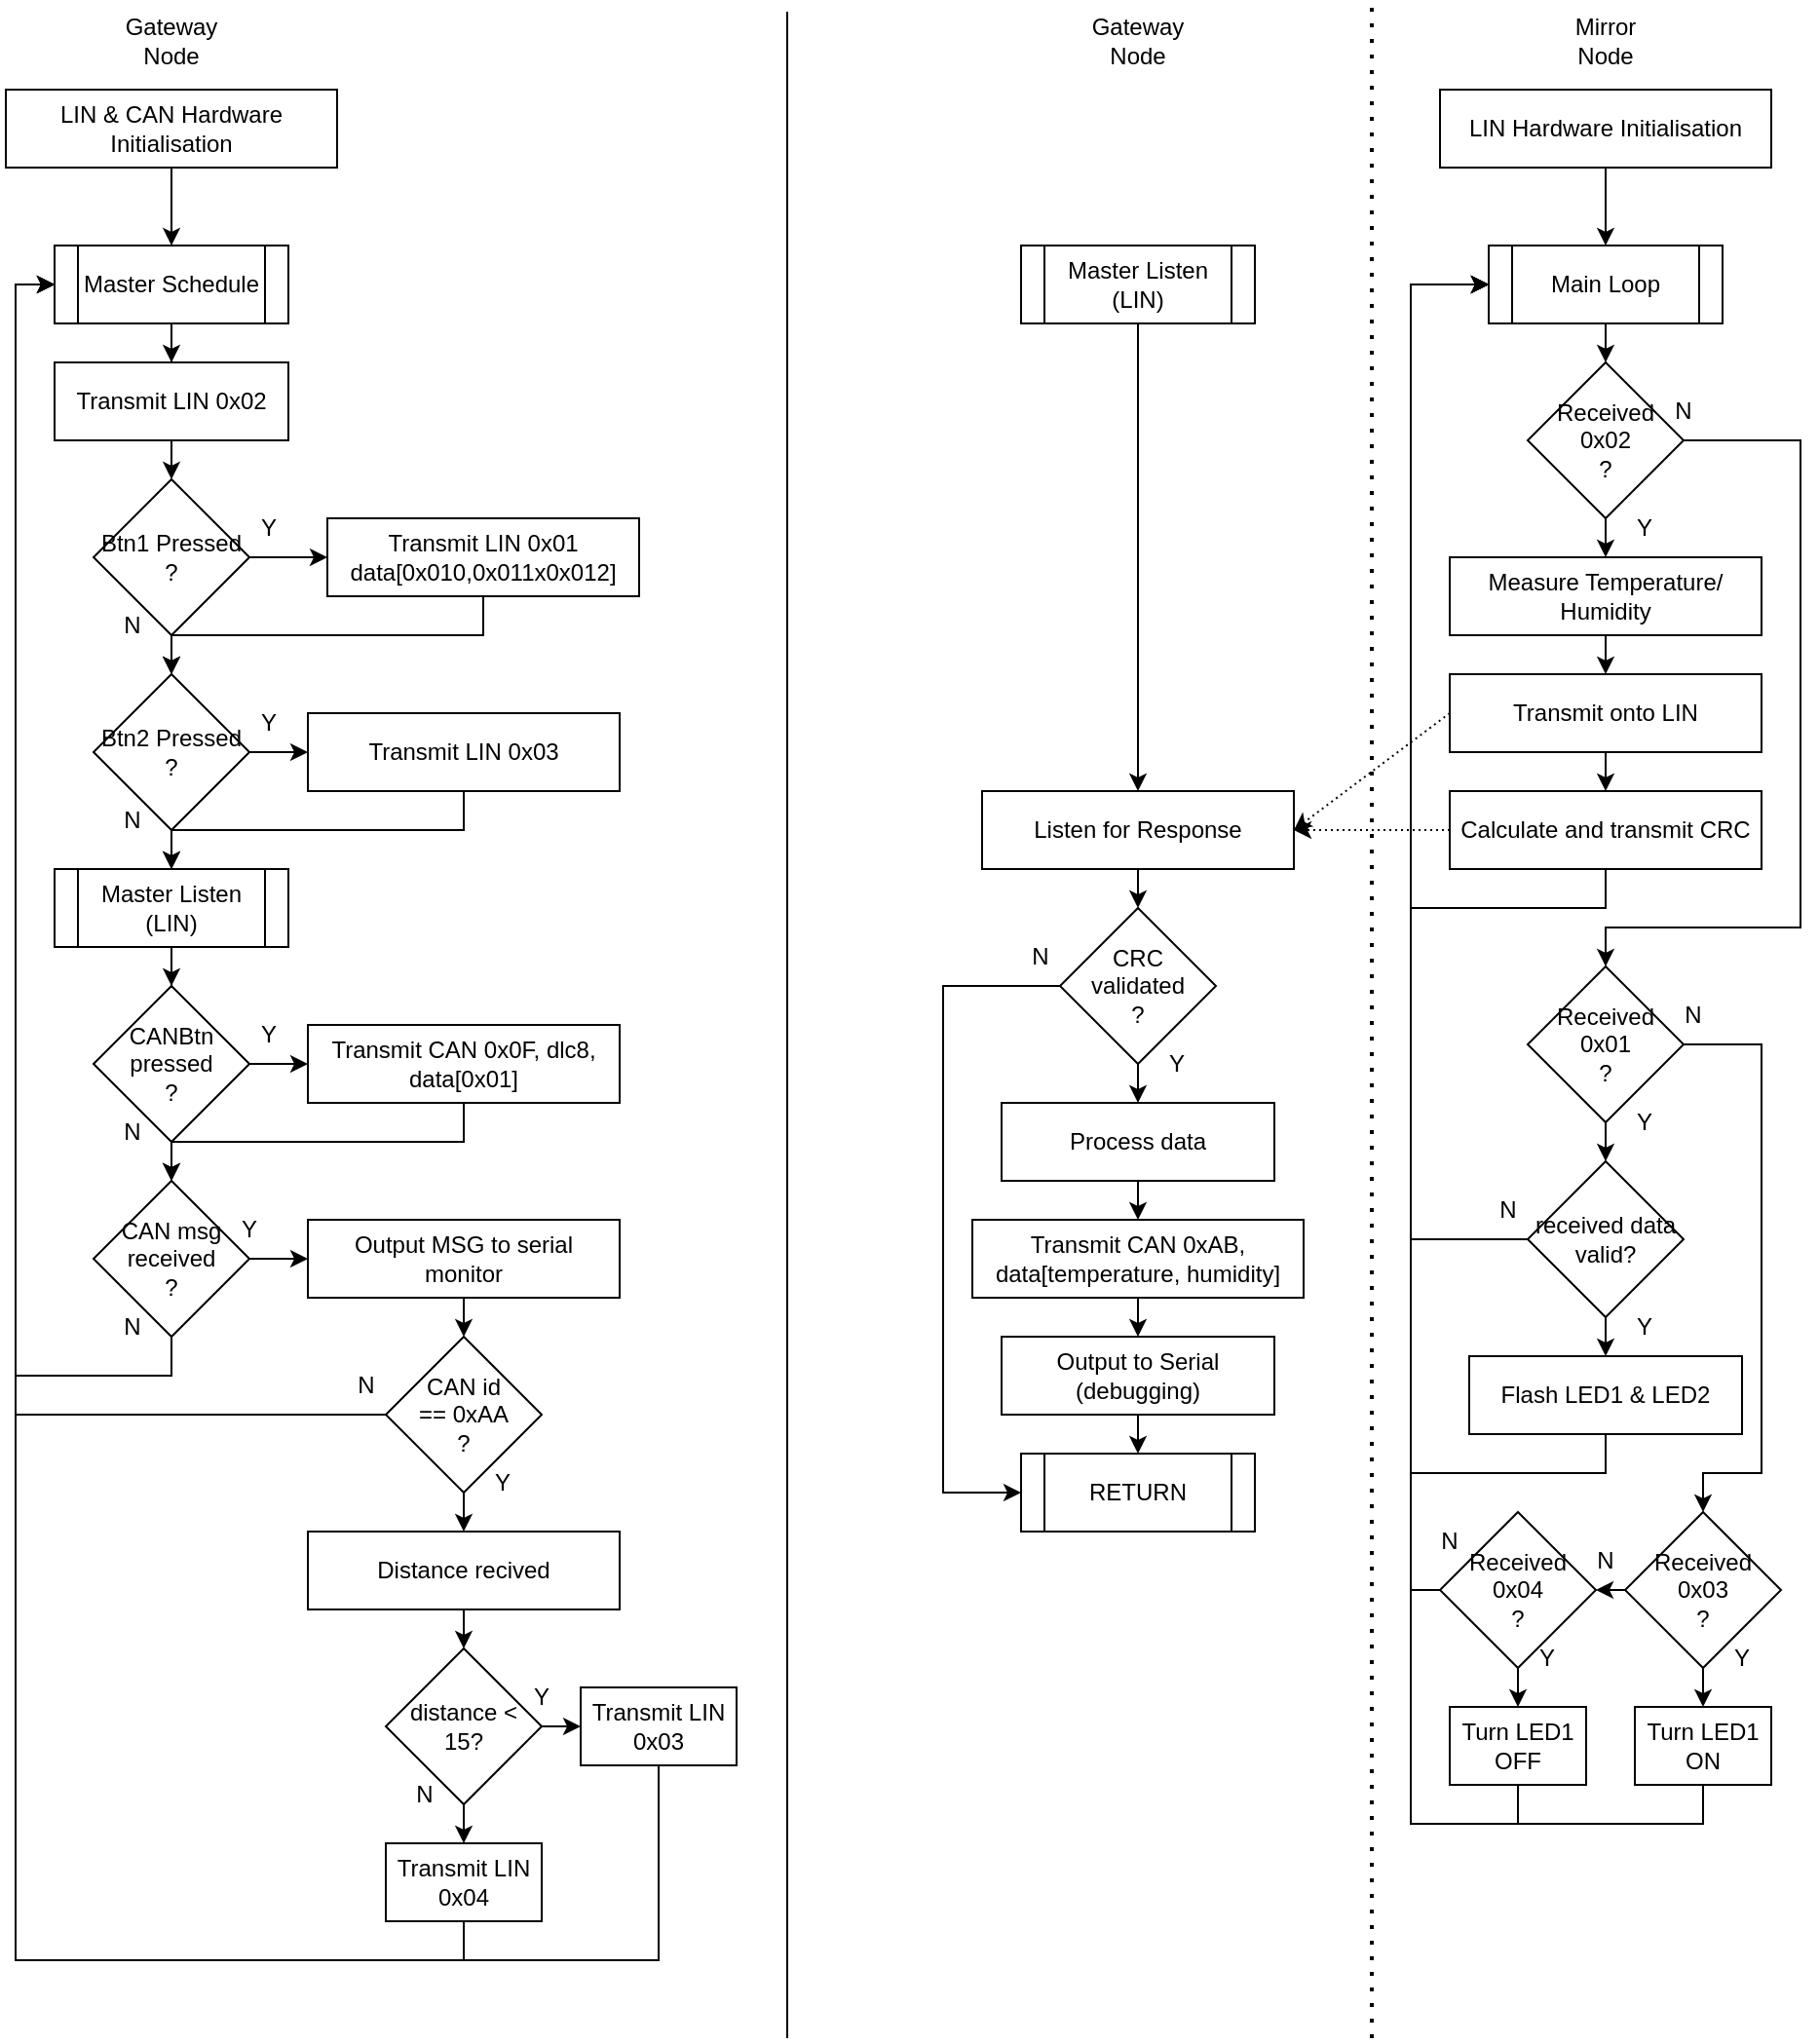 <mxfile version="24.1.0" type="device">
  <diagram name="Page-1" id="YTfIIG_ajMwrV_7V7FHI">
    <mxGraphModel dx="1435" dy="965" grid="1" gridSize="10" guides="1" tooltips="1" connect="1" arrows="1" fold="1" page="1" pageScale="1" pageWidth="827" pageHeight="1169" math="0" shadow="0">
      <root>
        <mxCell id="0" />
        <mxCell id="1" parent="0" />
        <mxCell id="CFAyXgkDBW0e-wyWjAA5-72" style="edgeStyle=orthogonalEdgeStyle;rounded=0;orthogonalLoop=1;jettySize=auto;html=1;exitX=0.5;exitY=1;exitDx=0;exitDy=0;entryX=0.5;entryY=0;entryDx=0;entryDy=0;" edge="1" parent="1" source="CFAyXgkDBW0e-wyWjAA5-1" target="CFAyXgkDBW0e-wyWjAA5-6">
          <mxGeometry relative="1" as="geometry" />
        </mxCell>
        <mxCell id="CFAyXgkDBW0e-wyWjAA5-1" value="LIN &amp;amp; CAN Hardware Initialisation" style="rounded=0;whiteSpace=wrap;html=1;" vertex="1" parent="1">
          <mxGeometry x="39" y="80" width="170" height="40" as="geometry" />
        </mxCell>
        <mxCell id="CFAyXgkDBW0e-wyWjAA5-3" value="Gateway Node" style="text;html=1;align=center;verticalAlign=middle;whiteSpace=wrap;rounded=0;" vertex="1" parent="1">
          <mxGeometry x="94" y="40" width="60" height="30" as="geometry" />
        </mxCell>
        <mxCell id="CFAyXgkDBW0e-wyWjAA5-14" style="edgeStyle=orthogonalEdgeStyle;rounded=0;orthogonalLoop=1;jettySize=auto;html=1;exitX=0.5;exitY=1;exitDx=0;exitDy=0;" edge="1" parent="1" source="CFAyXgkDBW0e-wyWjAA5-6" target="CFAyXgkDBW0e-wyWjAA5-7">
          <mxGeometry relative="1" as="geometry" />
        </mxCell>
        <mxCell id="CFAyXgkDBW0e-wyWjAA5-6" value="Master Schedule" style="shape=process;whiteSpace=wrap;html=1;backgroundOutline=1;" vertex="1" parent="1">
          <mxGeometry x="64" y="160" width="120" height="40" as="geometry" />
        </mxCell>
        <mxCell id="CFAyXgkDBW0e-wyWjAA5-24" style="edgeStyle=orthogonalEdgeStyle;rounded=0;orthogonalLoop=1;jettySize=auto;html=1;exitX=0.5;exitY=1;exitDx=0;exitDy=0;entryX=0.5;entryY=0;entryDx=0;entryDy=0;" edge="1" parent="1" source="CFAyXgkDBW0e-wyWjAA5-7" target="CFAyXgkDBW0e-wyWjAA5-15">
          <mxGeometry relative="1" as="geometry" />
        </mxCell>
        <mxCell id="CFAyXgkDBW0e-wyWjAA5-7" value="Transmit LIN 0x02" style="rounded=0;whiteSpace=wrap;html=1;" vertex="1" parent="1">
          <mxGeometry x="64" y="220" width="120" height="40" as="geometry" />
        </mxCell>
        <mxCell id="CFAyXgkDBW0e-wyWjAA5-21" style="edgeStyle=orthogonalEdgeStyle;rounded=0;orthogonalLoop=1;jettySize=auto;html=1;exitX=1;exitY=0.5;exitDx=0;exitDy=0;entryX=0;entryY=0.5;entryDx=0;entryDy=0;" edge="1" parent="1" source="CFAyXgkDBW0e-wyWjAA5-15" target="CFAyXgkDBW0e-wyWjAA5-17">
          <mxGeometry relative="1" as="geometry" />
        </mxCell>
        <mxCell id="CFAyXgkDBW0e-wyWjAA5-22" style="edgeStyle=orthogonalEdgeStyle;rounded=0;orthogonalLoop=1;jettySize=auto;html=1;exitX=0.5;exitY=1;exitDx=0;exitDy=0;entryX=0.5;entryY=0;entryDx=0;entryDy=0;" edge="1" parent="1" source="CFAyXgkDBW0e-wyWjAA5-15" target="CFAyXgkDBW0e-wyWjAA5-16">
          <mxGeometry relative="1" as="geometry" />
        </mxCell>
        <mxCell id="CFAyXgkDBW0e-wyWjAA5-15" value="Btn1 Pressed&lt;div&gt;?&lt;/div&gt;" style="rhombus;whiteSpace=wrap;html=1;" vertex="1" parent="1">
          <mxGeometry x="84" y="280" width="80" height="80" as="geometry" />
        </mxCell>
        <mxCell id="CFAyXgkDBW0e-wyWjAA5-25" style="edgeStyle=orthogonalEdgeStyle;rounded=0;orthogonalLoop=1;jettySize=auto;html=1;exitX=1;exitY=0.5;exitDx=0;exitDy=0;entryX=0;entryY=0.5;entryDx=0;entryDy=0;" edge="1" parent="1" source="CFAyXgkDBW0e-wyWjAA5-16" target="CFAyXgkDBW0e-wyWjAA5-23">
          <mxGeometry relative="1" as="geometry" />
        </mxCell>
        <mxCell id="CFAyXgkDBW0e-wyWjAA5-29" style="edgeStyle=orthogonalEdgeStyle;rounded=0;orthogonalLoop=1;jettySize=auto;html=1;exitX=0.5;exitY=1;exitDx=0;exitDy=0;entryX=0.5;entryY=0;entryDx=0;entryDy=0;" edge="1" parent="1" source="CFAyXgkDBW0e-wyWjAA5-16" target="CFAyXgkDBW0e-wyWjAA5-28">
          <mxGeometry relative="1" as="geometry" />
        </mxCell>
        <mxCell id="CFAyXgkDBW0e-wyWjAA5-16" value="Btn2 Pressed&lt;div&gt;?&lt;/div&gt;" style="rhombus;whiteSpace=wrap;html=1;" vertex="1" parent="1">
          <mxGeometry x="84" y="380" width="80" height="80" as="geometry" />
        </mxCell>
        <mxCell id="CFAyXgkDBW0e-wyWjAA5-31" style="edgeStyle=orthogonalEdgeStyle;rounded=0;orthogonalLoop=1;jettySize=auto;html=1;exitX=0.5;exitY=1;exitDx=0;exitDy=0;entryX=0.5;entryY=0;entryDx=0;entryDy=0;" edge="1" parent="1" source="CFAyXgkDBW0e-wyWjAA5-17" target="CFAyXgkDBW0e-wyWjAA5-16">
          <mxGeometry relative="1" as="geometry" />
        </mxCell>
        <mxCell id="CFAyXgkDBW0e-wyWjAA5-17" value="Transmit LIN 0x01&lt;br&gt;data[0x010,0x011x0x012]" style="rounded=0;whiteSpace=wrap;html=1;" vertex="1" parent="1">
          <mxGeometry x="204" y="300" width="160" height="40" as="geometry" />
        </mxCell>
        <mxCell id="CFAyXgkDBW0e-wyWjAA5-18" value="Y" style="text;html=1;align=center;verticalAlign=middle;whiteSpace=wrap;rounded=0;" vertex="1" parent="1">
          <mxGeometry x="144" y="290" width="60" height="30" as="geometry" />
        </mxCell>
        <mxCell id="CFAyXgkDBW0e-wyWjAA5-19" value="N" style="text;html=1;align=center;verticalAlign=middle;whiteSpace=wrap;rounded=0;" vertex="1" parent="1">
          <mxGeometry x="74" y="340" width="60" height="30" as="geometry" />
        </mxCell>
        <mxCell id="CFAyXgkDBW0e-wyWjAA5-30" style="edgeStyle=orthogonalEdgeStyle;rounded=0;orthogonalLoop=1;jettySize=auto;html=1;exitX=0.5;exitY=1;exitDx=0;exitDy=0;entryX=0.5;entryY=0;entryDx=0;entryDy=0;" edge="1" parent="1" source="CFAyXgkDBW0e-wyWjAA5-23" target="CFAyXgkDBW0e-wyWjAA5-28">
          <mxGeometry relative="1" as="geometry" />
        </mxCell>
        <mxCell id="CFAyXgkDBW0e-wyWjAA5-23" value="Transmit LIN 0x03" style="rounded=0;whiteSpace=wrap;html=1;" vertex="1" parent="1">
          <mxGeometry x="194" y="400" width="160" height="40" as="geometry" />
        </mxCell>
        <mxCell id="CFAyXgkDBW0e-wyWjAA5-26" value="Y" style="text;html=1;align=center;verticalAlign=middle;whiteSpace=wrap;rounded=0;" vertex="1" parent="1">
          <mxGeometry x="144" y="390" width="60" height="30" as="geometry" />
        </mxCell>
        <mxCell id="CFAyXgkDBW0e-wyWjAA5-27" value="N" style="text;html=1;align=center;verticalAlign=middle;whiteSpace=wrap;rounded=0;" vertex="1" parent="1">
          <mxGeometry x="74" y="440" width="60" height="30" as="geometry" />
        </mxCell>
        <mxCell id="CFAyXgkDBW0e-wyWjAA5-35" style="edgeStyle=orthogonalEdgeStyle;rounded=0;orthogonalLoop=1;jettySize=auto;html=1;exitX=0.5;exitY=1;exitDx=0;exitDy=0;" edge="1" parent="1" source="CFAyXgkDBW0e-wyWjAA5-28" target="CFAyXgkDBW0e-wyWjAA5-32">
          <mxGeometry relative="1" as="geometry" />
        </mxCell>
        <mxCell id="CFAyXgkDBW0e-wyWjAA5-28" value="Master Listen (LIN)" style="shape=process;whiteSpace=wrap;html=1;backgroundOutline=1;" vertex="1" parent="1">
          <mxGeometry x="64" y="480" width="120" height="40" as="geometry" />
        </mxCell>
        <mxCell id="CFAyXgkDBW0e-wyWjAA5-34" style="edgeStyle=orthogonalEdgeStyle;rounded=0;orthogonalLoop=1;jettySize=auto;html=1;exitX=1;exitY=0.5;exitDx=0;exitDy=0;" edge="1" parent="1" source="CFAyXgkDBW0e-wyWjAA5-32" target="CFAyXgkDBW0e-wyWjAA5-33">
          <mxGeometry relative="1" as="geometry" />
        </mxCell>
        <mxCell id="CFAyXgkDBW0e-wyWjAA5-65" style="edgeStyle=orthogonalEdgeStyle;rounded=0;orthogonalLoop=1;jettySize=auto;html=1;exitX=0.5;exitY=1;exitDx=0;exitDy=0;entryX=0.5;entryY=0;entryDx=0;entryDy=0;" edge="1" parent="1" source="CFAyXgkDBW0e-wyWjAA5-32" target="CFAyXgkDBW0e-wyWjAA5-37">
          <mxGeometry relative="1" as="geometry" />
        </mxCell>
        <mxCell id="CFAyXgkDBW0e-wyWjAA5-32" value="CANBtn&lt;div&gt;pressed&lt;/div&gt;&lt;div&gt;?&lt;/div&gt;" style="rhombus;whiteSpace=wrap;html=1;" vertex="1" parent="1">
          <mxGeometry x="84" y="540" width="80" height="80" as="geometry" />
        </mxCell>
        <mxCell id="CFAyXgkDBW0e-wyWjAA5-73" style="edgeStyle=orthogonalEdgeStyle;rounded=0;orthogonalLoop=1;jettySize=auto;html=1;exitX=0.5;exitY=1;exitDx=0;exitDy=0;entryX=0.5;entryY=0;entryDx=0;entryDy=0;" edge="1" parent="1" source="CFAyXgkDBW0e-wyWjAA5-33" target="CFAyXgkDBW0e-wyWjAA5-37">
          <mxGeometry relative="1" as="geometry" />
        </mxCell>
        <mxCell id="CFAyXgkDBW0e-wyWjAA5-33" value="Transmit CAN 0x0F, dlc8,&lt;div&gt;data[0x01]&lt;/div&gt;" style="rounded=0;whiteSpace=wrap;html=1;" vertex="1" parent="1">
          <mxGeometry x="194" y="560" width="160" height="40" as="geometry" />
        </mxCell>
        <mxCell id="CFAyXgkDBW0e-wyWjAA5-36" value="Y" style="text;html=1;align=center;verticalAlign=middle;whiteSpace=wrap;rounded=0;" vertex="1" parent="1">
          <mxGeometry x="144" y="550" width="60" height="30" as="geometry" />
        </mxCell>
        <mxCell id="CFAyXgkDBW0e-wyWjAA5-40" style="edgeStyle=orthogonalEdgeStyle;rounded=0;orthogonalLoop=1;jettySize=auto;html=1;exitX=1;exitY=0.5;exitDx=0;exitDy=0;entryX=0;entryY=0.5;entryDx=0;entryDy=0;" edge="1" parent="1" source="CFAyXgkDBW0e-wyWjAA5-37" target="CFAyXgkDBW0e-wyWjAA5-39">
          <mxGeometry relative="1" as="geometry" />
        </mxCell>
        <mxCell id="CFAyXgkDBW0e-wyWjAA5-69" style="edgeStyle=orthogonalEdgeStyle;rounded=0;orthogonalLoop=1;jettySize=auto;html=1;exitX=0.5;exitY=1;exitDx=0;exitDy=0;entryX=0;entryY=0.5;entryDx=0;entryDy=0;" edge="1" parent="1" source="CFAyXgkDBW0e-wyWjAA5-37" target="CFAyXgkDBW0e-wyWjAA5-6">
          <mxGeometry relative="1" as="geometry" />
        </mxCell>
        <mxCell id="CFAyXgkDBW0e-wyWjAA5-37" value="CAN msg&lt;div&gt;received&lt;/div&gt;&lt;div&gt;?&lt;/div&gt;" style="rhombus;whiteSpace=wrap;html=1;" vertex="1" parent="1">
          <mxGeometry x="84" y="640" width="80" height="80" as="geometry" />
        </mxCell>
        <mxCell id="CFAyXgkDBW0e-wyWjAA5-42" style="edgeStyle=orthogonalEdgeStyle;rounded=0;orthogonalLoop=1;jettySize=auto;html=1;exitX=0.5;exitY=1;exitDx=0;exitDy=0;entryX=0.5;entryY=0;entryDx=0;entryDy=0;" edge="1" parent="1" source="CFAyXgkDBW0e-wyWjAA5-39" target="CFAyXgkDBW0e-wyWjAA5-41">
          <mxGeometry relative="1" as="geometry" />
        </mxCell>
        <mxCell id="CFAyXgkDBW0e-wyWjAA5-39" value="Output MSG to serial&lt;div&gt;monitor&lt;/div&gt;" style="rounded=0;whiteSpace=wrap;html=1;" vertex="1" parent="1">
          <mxGeometry x="194" y="660" width="160" height="40" as="geometry" />
        </mxCell>
        <mxCell id="CFAyXgkDBW0e-wyWjAA5-61" style="edgeStyle=orthogonalEdgeStyle;rounded=0;orthogonalLoop=1;jettySize=auto;html=1;exitX=0.5;exitY=1;exitDx=0;exitDy=0;entryX=0.5;entryY=0;entryDx=0;entryDy=0;" edge="1" parent="1" source="CFAyXgkDBW0e-wyWjAA5-41" target="CFAyXgkDBW0e-wyWjAA5-43">
          <mxGeometry relative="1" as="geometry" />
        </mxCell>
        <mxCell id="CFAyXgkDBW0e-wyWjAA5-74" style="edgeStyle=orthogonalEdgeStyle;rounded=0;orthogonalLoop=1;jettySize=auto;html=1;exitX=0;exitY=0.5;exitDx=0;exitDy=0;entryX=0;entryY=0.5;entryDx=0;entryDy=0;" edge="1" parent="1" source="CFAyXgkDBW0e-wyWjAA5-41" target="CFAyXgkDBW0e-wyWjAA5-6">
          <mxGeometry relative="1" as="geometry" />
        </mxCell>
        <mxCell id="CFAyXgkDBW0e-wyWjAA5-41" value="CAN id&lt;div&gt;== 0xAA&lt;/div&gt;&lt;div&gt;?&lt;/div&gt;" style="rhombus;whiteSpace=wrap;html=1;" vertex="1" parent="1">
          <mxGeometry x="234" y="720" width="80" height="80" as="geometry" />
        </mxCell>
        <mxCell id="CFAyXgkDBW0e-wyWjAA5-55" style="edgeStyle=orthogonalEdgeStyle;rounded=0;orthogonalLoop=1;jettySize=auto;html=1;exitX=0.5;exitY=1;exitDx=0;exitDy=0;entryX=0.5;entryY=0;entryDx=0;entryDy=0;" edge="1" parent="1" source="CFAyXgkDBW0e-wyWjAA5-43" target="CFAyXgkDBW0e-wyWjAA5-45">
          <mxGeometry relative="1" as="geometry" />
        </mxCell>
        <mxCell id="CFAyXgkDBW0e-wyWjAA5-43" value="Distance recived" style="rounded=0;whiteSpace=wrap;html=1;" vertex="1" parent="1">
          <mxGeometry x="194" y="820" width="160" height="40" as="geometry" />
        </mxCell>
        <mxCell id="CFAyXgkDBW0e-wyWjAA5-59" style="edgeStyle=orthogonalEdgeStyle;rounded=0;orthogonalLoop=1;jettySize=auto;html=1;exitX=1;exitY=0.5;exitDx=0;exitDy=0;entryX=0;entryY=0.5;entryDx=0;entryDy=0;" edge="1" parent="1" source="CFAyXgkDBW0e-wyWjAA5-45" target="CFAyXgkDBW0e-wyWjAA5-49">
          <mxGeometry relative="1" as="geometry" />
        </mxCell>
        <mxCell id="CFAyXgkDBW0e-wyWjAA5-60" style="edgeStyle=orthogonalEdgeStyle;rounded=0;orthogonalLoop=1;jettySize=auto;html=1;exitX=0.5;exitY=1;exitDx=0;exitDy=0;entryX=0.5;entryY=0;entryDx=0;entryDy=0;" edge="1" parent="1" source="CFAyXgkDBW0e-wyWjAA5-45" target="CFAyXgkDBW0e-wyWjAA5-48">
          <mxGeometry relative="1" as="geometry" />
        </mxCell>
        <mxCell id="CFAyXgkDBW0e-wyWjAA5-45" value="distance &amp;lt;&lt;div&gt;&lt;div&gt;15?&lt;/div&gt;&lt;/div&gt;" style="rhombus;whiteSpace=wrap;html=1;" vertex="1" parent="1">
          <mxGeometry x="234" y="880" width="80" height="80" as="geometry" />
        </mxCell>
        <mxCell id="CFAyXgkDBW0e-wyWjAA5-77" style="edgeStyle=orthogonalEdgeStyle;rounded=0;orthogonalLoop=1;jettySize=auto;html=1;exitX=0.5;exitY=1;exitDx=0;exitDy=0;entryX=0;entryY=0.5;entryDx=0;entryDy=0;" edge="1" parent="1" source="CFAyXgkDBW0e-wyWjAA5-48" target="CFAyXgkDBW0e-wyWjAA5-6">
          <mxGeometry relative="1" as="geometry" />
        </mxCell>
        <mxCell id="CFAyXgkDBW0e-wyWjAA5-48" value="Transmit LIN&lt;div&gt;0x04&lt;/div&gt;" style="rounded=0;whiteSpace=wrap;html=1;" vertex="1" parent="1">
          <mxGeometry x="234" y="980" width="80" height="40" as="geometry" />
        </mxCell>
        <mxCell id="CFAyXgkDBW0e-wyWjAA5-76" style="edgeStyle=orthogonalEdgeStyle;rounded=0;orthogonalLoop=1;jettySize=auto;html=1;exitX=0.5;exitY=1;exitDx=0;exitDy=0;entryX=0;entryY=0.5;entryDx=0;entryDy=0;" edge="1" parent="1" source="CFAyXgkDBW0e-wyWjAA5-49" target="CFAyXgkDBW0e-wyWjAA5-6">
          <mxGeometry relative="1" as="geometry">
            <Array as="points">
              <mxPoint x="374" y="1040" />
              <mxPoint x="44" y="1040" />
              <mxPoint x="44" y="180" />
            </Array>
          </mxGeometry>
        </mxCell>
        <mxCell id="CFAyXgkDBW0e-wyWjAA5-49" value="Transmit LIN&lt;div&gt;0x03&lt;/div&gt;" style="rounded=0;whiteSpace=wrap;html=1;" vertex="1" parent="1">
          <mxGeometry x="334" y="900" width="80" height="40" as="geometry" />
        </mxCell>
        <mxCell id="CFAyXgkDBW0e-wyWjAA5-62" value="Y" style="text;html=1;align=center;verticalAlign=middle;whiteSpace=wrap;rounded=0;" vertex="1" parent="1">
          <mxGeometry x="284" y="890" width="60" height="30" as="geometry" />
        </mxCell>
        <mxCell id="CFAyXgkDBW0e-wyWjAA5-63" value="N" style="text;html=1;align=center;verticalAlign=middle;whiteSpace=wrap;rounded=0;" vertex="1" parent="1">
          <mxGeometry x="224" y="940" width="60" height="30" as="geometry" />
        </mxCell>
        <mxCell id="CFAyXgkDBW0e-wyWjAA5-64" value="Y" style="text;html=1;align=center;verticalAlign=middle;whiteSpace=wrap;rounded=0;" vertex="1" parent="1">
          <mxGeometry x="264" y="780" width="60" height="30" as="geometry" />
        </mxCell>
        <mxCell id="CFAyXgkDBW0e-wyWjAA5-66" value="N" style="text;html=1;align=center;verticalAlign=middle;whiteSpace=wrap;rounded=0;" vertex="1" parent="1">
          <mxGeometry x="74" y="600" width="60" height="30" as="geometry" />
        </mxCell>
        <mxCell id="CFAyXgkDBW0e-wyWjAA5-67" value="Y" style="text;html=1;align=center;verticalAlign=middle;whiteSpace=wrap;rounded=0;" vertex="1" parent="1">
          <mxGeometry x="134" y="650" width="60" height="30" as="geometry" />
        </mxCell>
        <mxCell id="CFAyXgkDBW0e-wyWjAA5-70" value="N" style="text;html=1;align=center;verticalAlign=middle;whiteSpace=wrap;rounded=0;" vertex="1" parent="1">
          <mxGeometry x="74" y="700" width="60" height="30" as="geometry" />
        </mxCell>
        <mxCell id="CFAyXgkDBW0e-wyWjAA5-75" value="N" style="text;html=1;align=center;verticalAlign=middle;whiteSpace=wrap;rounded=0;" vertex="1" parent="1">
          <mxGeometry x="194" y="730" width="60" height="30" as="geometry" />
        </mxCell>
        <mxCell id="CFAyXgkDBW0e-wyWjAA5-78" value="" style="endArrow=none;html=1;rounded=0;" edge="1" parent="1">
          <mxGeometry width="50" height="50" relative="1" as="geometry">
            <mxPoint x="440" y="1080" as="sourcePoint" />
            <mxPoint x="440" y="40" as="targetPoint" />
          </mxGeometry>
        </mxCell>
        <mxCell id="CFAyXgkDBW0e-wyWjAA5-92" style="edgeStyle=orthogonalEdgeStyle;rounded=0;orthogonalLoop=1;jettySize=auto;html=1;exitX=0.5;exitY=1;exitDx=0;exitDy=0;entryX=0.5;entryY=0;entryDx=0;entryDy=0;" edge="1" parent="1" source="CFAyXgkDBW0e-wyWjAA5-79" target="CFAyXgkDBW0e-wyWjAA5-91">
          <mxGeometry relative="1" as="geometry" />
        </mxCell>
        <mxCell id="CFAyXgkDBW0e-wyWjAA5-79" value="Master Listen (LIN)" style="shape=process;whiteSpace=wrap;html=1;backgroundOutline=1;" vertex="1" parent="1">
          <mxGeometry x="560" y="160" width="120" height="40" as="geometry" />
        </mxCell>
        <mxCell id="CFAyXgkDBW0e-wyWjAA5-80" value="Gateway Node" style="text;html=1;align=center;verticalAlign=middle;whiteSpace=wrap;rounded=0;" vertex="1" parent="1">
          <mxGeometry x="590" y="40" width="60" height="30" as="geometry" />
        </mxCell>
        <mxCell id="CFAyXgkDBW0e-wyWjAA5-83" style="edgeStyle=orthogonalEdgeStyle;rounded=0;orthogonalLoop=1;jettySize=auto;html=1;exitX=0.5;exitY=1;exitDx=0;exitDy=0;entryX=0.5;entryY=0;entryDx=0;entryDy=0;" edge="1" parent="1" source="CFAyXgkDBW0e-wyWjAA5-81" target="CFAyXgkDBW0e-wyWjAA5-82">
          <mxGeometry relative="1" as="geometry" />
        </mxCell>
        <mxCell id="CFAyXgkDBW0e-wyWjAA5-81" value="LIN Hardware Initialisation" style="rounded=0;whiteSpace=wrap;html=1;" vertex="1" parent="1">
          <mxGeometry x="775" y="80" width="170" height="40" as="geometry" />
        </mxCell>
        <mxCell id="CFAyXgkDBW0e-wyWjAA5-86" style="edgeStyle=orthogonalEdgeStyle;rounded=0;orthogonalLoop=1;jettySize=auto;html=1;exitX=0.5;exitY=1;exitDx=0;exitDy=0;entryX=0.5;entryY=0;entryDx=0;entryDy=0;" edge="1" parent="1" source="CFAyXgkDBW0e-wyWjAA5-82" target="CFAyXgkDBW0e-wyWjAA5-85">
          <mxGeometry relative="1" as="geometry" />
        </mxCell>
        <mxCell id="CFAyXgkDBW0e-wyWjAA5-82" value="Main Loop" style="shape=process;whiteSpace=wrap;html=1;backgroundOutline=1;" vertex="1" parent="1">
          <mxGeometry x="800" y="160" width="120" height="40" as="geometry" />
        </mxCell>
        <mxCell id="CFAyXgkDBW0e-wyWjAA5-84" value="" style="endArrow=none;dashed=1;html=1;dashPattern=1 3;strokeWidth=2;rounded=0;" edge="1" parent="1">
          <mxGeometry width="50" height="50" relative="1" as="geometry">
            <mxPoint x="740" y="1080" as="sourcePoint" />
            <mxPoint x="740" y="35" as="targetPoint" />
          </mxGeometry>
        </mxCell>
        <mxCell id="CFAyXgkDBW0e-wyWjAA5-96" style="edgeStyle=orthogonalEdgeStyle;rounded=0;orthogonalLoop=1;jettySize=auto;html=1;exitX=0.5;exitY=1;exitDx=0;exitDy=0;entryX=0.5;entryY=0;entryDx=0;entryDy=0;" edge="1" parent="1" source="CFAyXgkDBW0e-wyWjAA5-85" target="CFAyXgkDBW0e-wyWjAA5-93">
          <mxGeometry relative="1" as="geometry" />
        </mxCell>
        <mxCell id="CFAyXgkDBW0e-wyWjAA5-85" value="Received 0x02&lt;div&gt;?&lt;/div&gt;" style="rhombus;whiteSpace=wrap;html=1;" vertex="1" parent="1">
          <mxGeometry x="820" y="220" width="80" height="80" as="geometry" />
        </mxCell>
        <mxCell id="CFAyXgkDBW0e-wyWjAA5-103" style="edgeStyle=orthogonalEdgeStyle;rounded=0;orthogonalLoop=1;jettySize=auto;html=1;exitX=0.5;exitY=1;exitDx=0;exitDy=0;entryX=0.5;entryY=0;entryDx=0;entryDy=0;" edge="1" parent="1" source="CFAyXgkDBW0e-wyWjAA5-91" target="CFAyXgkDBW0e-wyWjAA5-101">
          <mxGeometry relative="1" as="geometry" />
        </mxCell>
        <mxCell id="CFAyXgkDBW0e-wyWjAA5-91" value="Listen for Response" style="rounded=0;whiteSpace=wrap;html=1;" vertex="1" parent="1">
          <mxGeometry x="540" y="440" width="160" height="40" as="geometry" />
        </mxCell>
        <mxCell id="CFAyXgkDBW0e-wyWjAA5-97" style="edgeStyle=orthogonalEdgeStyle;rounded=0;orthogonalLoop=1;jettySize=auto;html=1;exitX=0.5;exitY=1;exitDx=0;exitDy=0;entryX=0.5;entryY=0;entryDx=0;entryDy=0;" edge="1" parent="1" source="CFAyXgkDBW0e-wyWjAA5-93" target="CFAyXgkDBW0e-wyWjAA5-94">
          <mxGeometry relative="1" as="geometry" />
        </mxCell>
        <mxCell id="CFAyXgkDBW0e-wyWjAA5-93" value="Measure Temperature/ Humidity" style="rounded=0;whiteSpace=wrap;html=1;" vertex="1" parent="1">
          <mxGeometry x="780" y="320" width="160" height="40" as="geometry" />
        </mxCell>
        <mxCell id="CFAyXgkDBW0e-wyWjAA5-98" style="edgeStyle=orthogonalEdgeStyle;rounded=0;orthogonalLoop=1;jettySize=auto;html=1;exitX=0.5;exitY=1;exitDx=0;exitDy=0;entryX=0.5;entryY=0;entryDx=0;entryDy=0;" edge="1" parent="1" source="CFAyXgkDBW0e-wyWjAA5-94" target="CFAyXgkDBW0e-wyWjAA5-95">
          <mxGeometry relative="1" as="geometry" />
        </mxCell>
        <mxCell id="CFAyXgkDBW0e-wyWjAA5-94" value="Transmit onto LIN" style="rounded=0;whiteSpace=wrap;html=1;" vertex="1" parent="1">
          <mxGeometry x="780" y="380" width="160" height="40" as="geometry" />
        </mxCell>
        <mxCell id="CFAyXgkDBW0e-wyWjAA5-111" style="edgeStyle=orthogonalEdgeStyle;rounded=0;orthogonalLoop=1;jettySize=auto;html=1;exitX=0.5;exitY=1;exitDx=0;exitDy=0;entryX=0;entryY=0.5;entryDx=0;entryDy=0;" edge="1" parent="1" source="CFAyXgkDBW0e-wyWjAA5-95" target="CFAyXgkDBW0e-wyWjAA5-82">
          <mxGeometry relative="1" as="geometry">
            <Array as="points">
              <mxPoint x="860" y="500" />
              <mxPoint x="760" y="500" />
              <mxPoint x="760" y="180" />
            </Array>
          </mxGeometry>
        </mxCell>
        <mxCell id="CFAyXgkDBW0e-wyWjAA5-95" value="Calculate and transmit CRC" style="rounded=0;whiteSpace=wrap;html=1;" vertex="1" parent="1">
          <mxGeometry x="780" y="440" width="160" height="40" as="geometry" />
        </mxCell>
        <mxCell id="CFAyXgkDBW0e-wyWjAA5-99" value="" style="endArrow=classic;html=1;rounded=0;exitX=0;exitY=0.5;exitDx=0;exitDy=0;entryX=1;entryY=0.5;entryDx=0;entryDy=0;dashed=1;dashPattern=1 2;" edge="1" parent="1" source="CFAyXgkDBW0e-wyWjAA5-94" target="CFAyXgkDBW0e-wyWjAA5-91">
          <mxGeometry width="50" height="50" relative="1" as="geometry">
            <mxPoint x="650" y="400" as="sourcePoint" />
            <mxPoint x="700" y="350" as="targetPoint" />
          </mxGeometry>
        </mxCell>
        <mxCell id="CFAyXgkDBW0e-wyWjAA5-100" value="" style="endArrow=classic;html=1;rounded=0;exitX=0;exitY=0.5;exitDx=0;exitDy=0;entryX=1;entryY=0.5;entryDx=0;entryDy=0;dashed=1;dashPattern=1 2;" edge="1" parent="1" source="CFAyXgkDBW0e-wyWjAA5-95" target="CFAyXgkDBW0e-wyWjAA5-91">
          <mxGeometry width="50" height="50" relative="1" as="geometry">
            <mxPoint x="690" y="510" as="sourcePoint" />
            <mxPoint x="610" y="570" as="targetPoint" />
          </mxGeometry>
        </mxCell>
        <mxCell id="CFAyXgkDBW0e-wyWjAA5-104" style="edgeStyle=orthogonalEdgeStyle;rounded=0;orthogonalLoop=1;jettySize=auto;html=1;exitX=0.5;exitY=1;exitDx=0;exitDy=0;entryX=0.5;entryY=0;entryDx=0;entryDy=0;" edge="1" parent="1" source="CFAyXgkDBW0e-wyWjAA5-101" target="CFAyXgkDBW0e-wyWjAA5-102">
          <mxGeometry relative="1" as="geometry" />
        </mxCell>
        <mxCell id="CFAyXgkDBW0e-wyWjAA5-151" style="edgeStyle=orthogonalEdgeStyle;rounded=0;orthogonalLoop=1;jettySize=auto;html=1;exitX=0;exitY=0.5;exitDx=0;exitDy=0;entryX=0;entryY=0.5;entryDx=0;entryDy=0;" edge="1" parent="1" source="CFAyXgkDBW0e-wyWjAA5-101" target="CFAyXgkDBW0e-wyWjAA5-150">
          <mxGeometry relative="1" as="geometry">
            <Array as="points">
              <mxPoint x="520" y="540" />
              <mxPoint x="520" y="800" />
            </Array>
          </mxGeometry>
        </mxCell>
        <mxCell id="CFAyXgkDBW0e-wyWjAA5-101" value="CRC&lt;div&gt;validated&lt;/div&gt;&lt;div&gt;?&lt;/div&gt;" style="rhombus;whiteSpace=wrap;html=1;" vertex="1" parent="1">
          <mxGeometry x="580" y="500" width="80" height="80" as="geometry" />
        </mxCell>
        <mxCell id="CFAyXgkDBW0e-wyWjAA5-106" style="edgeStyle=orthogonalEdgeStyle;rounded=0;orthogonalLoop=1;jettySize=auto;html=1;exitX=0.5;exitY=1;exitDx=0;exitDy=0;entryX=0.5;entryY=0;entryDx=0;entryDy=0;" edge="1" parent="1" source="CFAyXgkDBW0e-wyWjAA5-102" target="CFAyXgkDBW0e-wyWjAA5-105">
          <mxGeometry relative="1" as="geometry" />
        </mxCell>
        <mxCell id="CFAyXgkDBW0e-wyWjAA5-102" value="Process data" style="rounded=0;whiteSpace=wrap;html=1;" vertex="1" parent="1">
          <mxGeometry x="550" y="600" width="140" height="40" as="geometry" />
        </mxCell>
        <mxCell id="CFAyXgkDBW0e-wyWjAA5-108" style="edgeStyle=orthogonalEdgeStyle;rounded=0;orthogonalLoop=1;jettySize=auto;html=1;exitX=0.5;exitY=1;exitDx=0;exitDy=0;entryX=0.5;entryY=0;entryDx=0;entryDy=0;" edge="1" parent="1" source="CFAyXgkDBW0e-wyWjAA5-105" target="CFAyXgkDBW0e-wyWjAA5-107">
          <mxGeometry relative="1" as="geometry" />
        </mxCell>
        <mxCell id="CFAyXgkDBW0e-wyWjAA5-105" value="Transmit CAN 0xAB,&lt;div&gt;data[temperature, humidity]&lt;/div&gt;" style="rounded=0;whiteSpace=wrap;html=1;" vertex="1" parent="1">
          <mxGeometry x="535" y="660" width="170" height="40" as="geometry" />
        </mxCell>
        <mxCell id="CFAyXgkDBW0e-wyWjAA5-153" style="edgeStyle=orthogonalEdgeStyle;rounded=0;orthogonalLoop=1;jettySize=auto;html=1;exitX=0.5;exitY=1;exitDx=0;exitDy=0;entryX=0.5;entryY=0;entryDx=0;entryDy=0;" edge="1" parent="1" source="CFAyXgkDBW0e-wyWjAA5-107" target="CFAyXgkDBW0e-wyWjAA5-150">
          <mxGeometry relative="1" as="geometry" />
        </mxCell>
        <mxCell id="CFAyXgkDBW0e-wyWjAA5-107" value="Output to Serial (debugging)" style="rounded=0;whiteSpace=wrap;html=1;" vertex="1" parent="1">
          <mxGeometry x="550" y="720" width="140" height="40" as="geometry" />
        </mxCell>
        <mxCell id="CFAyXgkDBW0e-wyWjAA5-109" value="Mirror Node" style="text;html=1;align=center;verticalAlign=middle;whiteSpace=wrap;rounded=0;" vertex="1" parent="1">
          <mxGeometry x="830" y="40" width="60" height="30" as="geometry" />
        </mxCell>
        <mxCell id="CFAyXgkDBW0e-wyWjAA5-120" style="edgeStyle=orthogonalEdgeStyle;rounded=0;orthogonalLoop=1;jettySize=auto;html=1;exitX=0.5;exitY=1;exitDx=0;exitDy=0;entryX=0.5;entryY=0;entryDx=0;entryDy=0;" edge="1" parent="1" source="CFAyXgkDBW0e-wyWjAA5-112" target="CFAyXgkDBW0e-wyWjAA5-118">
          <mxGeometry relative="1" as="geometry" />
        </mxCell>
        <mxCell id="CFAyXgkDBW0e-wyWjAA5-134" style="edgeStyle=orthogonalEdgeStyle;rounded=0;orthogonalLoop=1;jettySize=auto;html=1;exitX=1;exitY=0.5;exitDx=0;exitDy=0;entryX=0.5;entryY=0;entryDx=0;entryDy=0;" edge="1" parent="1" source="CFAyXgkDBW0e-wyWjAA5-112" target="CFAyXgkDBW0e-wyWjAA5-129">
          <mxGeometry relative="1" as="geometry">
            <Array as="points">
              <mxPoint x="940" y="570" />
              <mxPoint x="940" y="790" />
              <mxPoint x="910" y="790" />
            </Array>
          </mxGeometry>
        </mxCell>
        <mxCell id="CFAyXgkDBW0e-wyWjAA5-112" value="Received&lt;div&gt;0x01&lt;/div&gt;&lt;div&gt;?&lt;/div&gt;" style="rhombus;whiteSpace=wrap;html=1;" vertex="1" parent="1">
          <mxGeometry x="820" y="530" width="80" height="80" as="geometry" />
        </mxCell>
        <mxCell id="CFAyXgkDBW0e-wyWjAA5-114" value="Y" style="text;html=1;align=center;verticalAlign=middle;whiteSpace=wrap;rounded=0;" vertex="1" parent="1">
          <mxGeometry x="850" y="290" width="60" height="30" as="geometry" />
        </mxCell>
        <mxCell id="CFAyXgkDBW0e-wyWjAA5-127" style="edgeStyle=orthogonalEdgeStyle;rounded=0;orthogonalLoop=1;jettySize=auto;html=1;exitX=0.5;exitY=1;exitDx=0;exitDy=0;entryX=0.5;entryY=0;entryDx=0;entryDy=0;" edge="1" parent="1" source="CFAyXgkDBW0e-wyWjAA5-115" target="CFAyXgkDBW0e-wyWjAA5-112">
          <mxGeometry relative="1" as="geometry">
            <Array as="points">
              <mxPoint x="960" y="260" />
              <mxPoint x="960" y="510" />
              <mxPoint x="860" y="510" />
            </Array>
          </mxGeometry>
        </mxCell>
        <mxCell id="CFAyXgkDBW0e-wyWjAA5-115" value="N" style="text;html=1;align=center;verticalAlign=middle;whiteSpace=wrap;rounded=0;" vertex="1" parent="1">
          <mxGeometry x="870" y="230" width="60" height="30" as="geometry" />
        </mxCell>
        <mxCell id="CFAyXgkDBW0e-wyWjAA5-119" style="edgeStyle=orthogonalEdgeStyle;rounded=0;orthogonalLoop=1;jettySize=auto;html=1;exitX=0;exitY=0.5;exitDx=0;exitDy=0;entryX=0;entryY=0.5;entryDx=0;entryDy=0;" edge="1" parent="1" source="CFAyXgkDBW0e-wyWjAA5-118" target="CFAyXgkDBW0e-wyWjAA5-82">
          <mxGeometry relative="1" as="geometry">
            <Array as="points">
              <mxPoint x="760" y="670" />
              <mxPoint x="760" y="180" />
            </Array>
          </mxGeometry>
        </mxCell>
        <mxCell id="CFAyXgkDBW0e-wyWjAA5-124" style="edgeStyle=orthogonalEdgeStyle;rounded=0;orthogonalLoop=1;jettySize=auto;html=1;exitX=0.5;exitY=1;exitDx=0;exitDy=0;entryX=0.5;entryY=0;entryDx=0;entryDy=0;" edge="1" parent="1" source="CFAyXgkDBW0e-wyWjAA5-118" target="CFAyXgkDBW0e-wyWjAA5-123">
          <mxGeometry relative="1" as="geometry" />
        </mxCell>
        <mxCell id="CFAyXgkDBW0e-wyWjAA5-118" value="received data&lt;div&gt;valid?&lt;/div&gt;" style="rhombus;whiteSpace=wrap;html=1;" vertex="1" parent="1">
          <mxGeometry x="820" y="630" width="80" height="80" as="geometry" />
        </mxCell>
        <mxCell id="CFAyXgkDBW0e-wyWjAA5-121" value="N" style="text;html=1;align=center;verticalAlign=middle;whiteSpace=wrap;rounded=0;" vertex="1" parent="1">
          <mxGeometry x="780" y="640" width="60" height="30" as="geometry" />
        </mxCell>
        <mxCell id="CFAyXgkDBW0e-wyWjAA5-122" value="Y" style="text;html=1;align=center;verticalAlign=middle;whiteSpace=wrap;rounded=0;" vertex="1" parent="1">
          <mxGeometry x="850" y="595" width="60" height="30" as="geometry" />
        </mxCell>
        <mxCell id="CFAyXgkDBW0e-wyWjAA5-126" style="edgeStyle=orthogonalEdgeStyle;rounded=0;orthogonalLoop=1;jettySize=auto;html=1;exitX=0.5;exitY=1;exitDx=0;exitDy=0;entryX=0;entryY=0.5;entryDx=0;entryDy=0;" edge="1" parent="1" source="CFAyXgkDBW0e-wyWjAA5-123" target="CFAyXgkDBW0e-wyWjAA5-82">
          <mxGeometry relative="1" as="geometry">
            <Array as="points">
              <mxPoint x="860" y="790" />
              <mxPoint x="760" y="790" />
              <mxPoint x="760" y="180" />
            </Array>
          </mxGeometry>
        </mxCell>
        <mxCell id="CFAyXgkDBW0e-wyWjAA5-123" value="Flash LED1 &amp;amp; LED2" style="rounded=0;whiteSpace=wrap;html=1;" vertex="1" parent="1">
          <mxGeometry x="790" y="730" width="140" height="40" as="geometry" />
        </mxCell>
        <mxCell id="CFAyXgkDBW0e-wyWjAA5-125" value="Y" style="text;html=1;align=center;verticalAlign=middle;whiteSpace=wrap;rounded=0;" vertex="1" parent="1">
          <mxGeometry x="850" y="700" width="60" height="30" as="geometry" />
        </mxCell>
        <mxCell id="CFAyXgkDBW0e-wyWjAA5-135" style="edgeStyle=orthogonalEdgeStyle;rounded=0;orthogonalLoop=1;jettySize=auto;html=1;exitX=0;exitY=0.5;exitDx=0;exitDy=0;entryX=1;entryY=0.5;entryDx=0;entryDy=0;" edge="1" parent="1" source="CFAyXgkDBW0e-wyWjAA5-129" target="CFAyXgkDBW0e-wyWjAA5-130">
          <mxGeometry relative="1" as="geometry" />
        </mxCell>
        <mxCell id="CFAyXgkDBW0e-wyWjAA5-136" style="edgeStyle=orthogonalEdgeStyle;rounded=0;orthogonalLoop=1;jettySize=auto;html=1;exitX=0.5;exitY=1;exitDx=0;exitDy=0;entryX=0.5;entryY=0;entryDx=0;entryDy=0;" edge="1" parent="1" source="CFAyXgkDBW0e-wyWjAA5-129" target="CFAyXgkDBW0e-wyWjAA5-131">
          <mxGeometry relative="1" as="geometry" />
        </mxCell>
        <mxCell id="CFAyXgkDBW0e-wyWjAA5-129" value="Received&lt;div&gt;0x03&lt;/div&gt;&lt;div&gt;?&lt;/div&gt;" style="rhombus;whiteSpace=wrap;html=1;" vertex="1" parent="1">
          <mxGeometry x="870" y="810" width="80" height="80" as="geometry" />
        </mxCell>
        <mxCell id="CFAyXgkDBW0e-wyWjAA5-137" style="edgeStyle=orthogonalEdgeStyle;rounded=0;orthogonalLoop=1;jettySize=auto;html=1;exitX=0.5;exitY=1;exitDx=0;exitDy=0;entryX=0.5;entryY=0;entryDx=0;entryDy=0;" edge="1" parent="1" source="CFAyXgkDBW0e-wyWjAA5-130" target="CFAyXgkDBW0e-wyWjAA5-132">
          <mxGeometry relative="1" as="geometry" />
        </mxCell>
        <mxCell id="CFAyXgkDBW0e-wyWjAA5-142" style="edgeStyle=orthogonalEdgeStyle;rounded=0;orthogonalLoop=1;jettySize=auto;html=1;exitX=0;exitY=0.5;exitDx=0;exitDy=0;entryX=0;entryY=0.5;entryDx=0;entryDy=0;" edge="1" parent="1" source="CFAyXgkDBW0e-wyWjAA5-130" target="CFAyXgkDBW0e-wyWjAA5-82">
          <mxGeometry relative="1" as="geometry">
            <Array as="points">
              <mxPoint x="760" y="850" />
              <mxPoint x="760" y="180" />
            </Array>
          </mxGeometry>
        </mxCell>
        <mxCell id="CFAyXgkDBW0e-wyWjAA5-130" value="Received&lt;div&gt;0x04&lt;/div&gt;&lt;div&gt;?&lt;/div&gt;" style="rhombus;whiteSpace=wrap;html=1;" vertex="1" parent="1">
          <mxGeometry x="775" y="810" width="80" height="80" as="geometry" />
        </mxCell>
        <mxCell id="CFAyXgkDBW0e-wyWjAA5-145" style="edgeStyle=orthogonalEdgeStyle;rounded=0;orthogonalLoop=1;jettySize=auto;html=1;exitX=0.5;exitY=1;exitDx=0;exitDy=0;entryX=0;entryY=0.5;entryDx=0;entryDy=0;" edge="1" parent="1" source="CFAyXgkDBW0e-wyWjAA5-131" target="CFAyXgkDBW0e-wyWjAA5-82">
          <mxGeometry relative="1" as="geometry">
            <Array as="points">
              <mxPoint x="910" y="970" />
              <mxPoint x="760" y="970" />
              <mxPoint x="760" y="180" />
            </Array>
          </mxGeometry>
        </mxCell>
        <mxCell id="CFAyXgkDBW0e-wyWjAA5-131" value="Turn LED1 ON" style="rounded=0;whiteSpace=wrap;html=1;" vertex="1" parent="1">
          <mxGeometry x="875" y="910" width="70" height="40" as="geometry" />
        </mxCell>
        <mxCell id="CFAyXgkDBW0e-wyWjAA5-144" style="edgeStyle=orthogonalEdgeStyle;rounded=0;orthogonalLoop=1;jettySize=auto;html=1;exitX=0.5;exitY=1;exitDx=0;exitDy=0;entryX=0;entryY=0.5;entryDx=0;entryDy=0;" edge="1" parent="1" source="CFAyXgkDBW0e-wyWjAA5-132" target="CFAyXgkDBW0e-wyWjAA5-82">
          <mxGeometry relative="1" as="geometry">
            <Array as="points">
              <mxPoint x="815" y="970" />
              <mxPoint x="760" y="970" />
              <mxPoint x="760" y="180" />
            </Array>
          </mxGeometry>
        </mxCell>
        <mxCell id="CFAyXgkDBW0e-wyWjAA5-132" value="Turn LED1 OFF" style="rounded=0;whiteSpace=wrap;html=1;" vertex="1" parent="1">
          <mxGeometry x="780" y="910" width="70" height="40" as="geometry" />
        </mxCell>
        <mxCell id="CFAyXgkDBW0e-wyWjAA5-138" value="Y" style="text;html=1;align=center;verticalAlign=middle;whiteSpace=wrap;rounded=0;" vertex="1" parent="1">
          <mxGeometry x="900" y="870" width="60" height="30" as="geometry" />
        </mxCell>
        <mxCell id="CFAyXgkDBW0e-wyWjAA5-139" value="N" style="text;html=1;align=center;verticalAlign=middle;whiteSpace=wrap;rounded=0;" vertex="1" parent="1">
          <mxGeometry x="830" y="820" width="60" height="30" as="geometry" />
        </mxCell>
        <mxCell id="CFAyXgkDBW0e-wyWjAA5-140" value="Y" style="text;html=1;align=center;verticalAlign=middle;whiteSpace=wrap;rounded=0;" vertex="1" parent="1">
          <mxGeometry x="800" y="870" width="60" height="30" as="geometry" />
        </mxCell>
        <mxCell id="CFAyXgkDBW0e-wyWjAA5-143" value="N" style="text;html=1;align=center;verticalAlign=middle;whiteSpace=wrap;rounded=0;" vertex="1" parent="1">
          <mxGeometry x="750" y="810" width="60" height="30" as="geometry" />
        </mxCell>
        <mxCell id="CFAyXgkDBW0e-wyWjAA5-146" value="N" style="text;html=1;align=center;verticalAlign=middle;whiteSpace=wrap;rounded=0;" vertex="1" parent="1">
          <mxGeometry x="875" y="540" width="60" height="30" as="geometry" />
        </mxCell>
        <mxCell id="CFAyXgkDBW0e-wyWjAA5-147" value="Y" style="text;html=1;align=center;verticalAlign=middle;whiteSpace=wrap;rounded=0;" vertex="1" parent="1">
          <mxGeometry x="610" y="565" width="60" height="30" as="geometry" />
        </mxCell>
        <mxCell id="CFAyXgkDBW0e-wyWjAA5-150" value="RETURN" style="shape=process;whiteSpace=wrap;html=1;backgroundOutline=1;" vertex="1" parent="1">
          <mxGeometry x="560" y="780" width="120" height="40" as="geometry" />
        </mxCell>
        <mxCell id="CFAyXgkDBW0e-wyWjAA5-152" value="N" style="text;html=1;align=center;verticalAlign=middle;whiteSpace=wrap;rounded=0;" vertex="1" parent="1">
          <mxGeometry x="540" y="510" width="60" height="30" as="geometry" />
        </mxCell>
      </root>
    </mxGraphModel>
  </diagram>
</mxfile>
